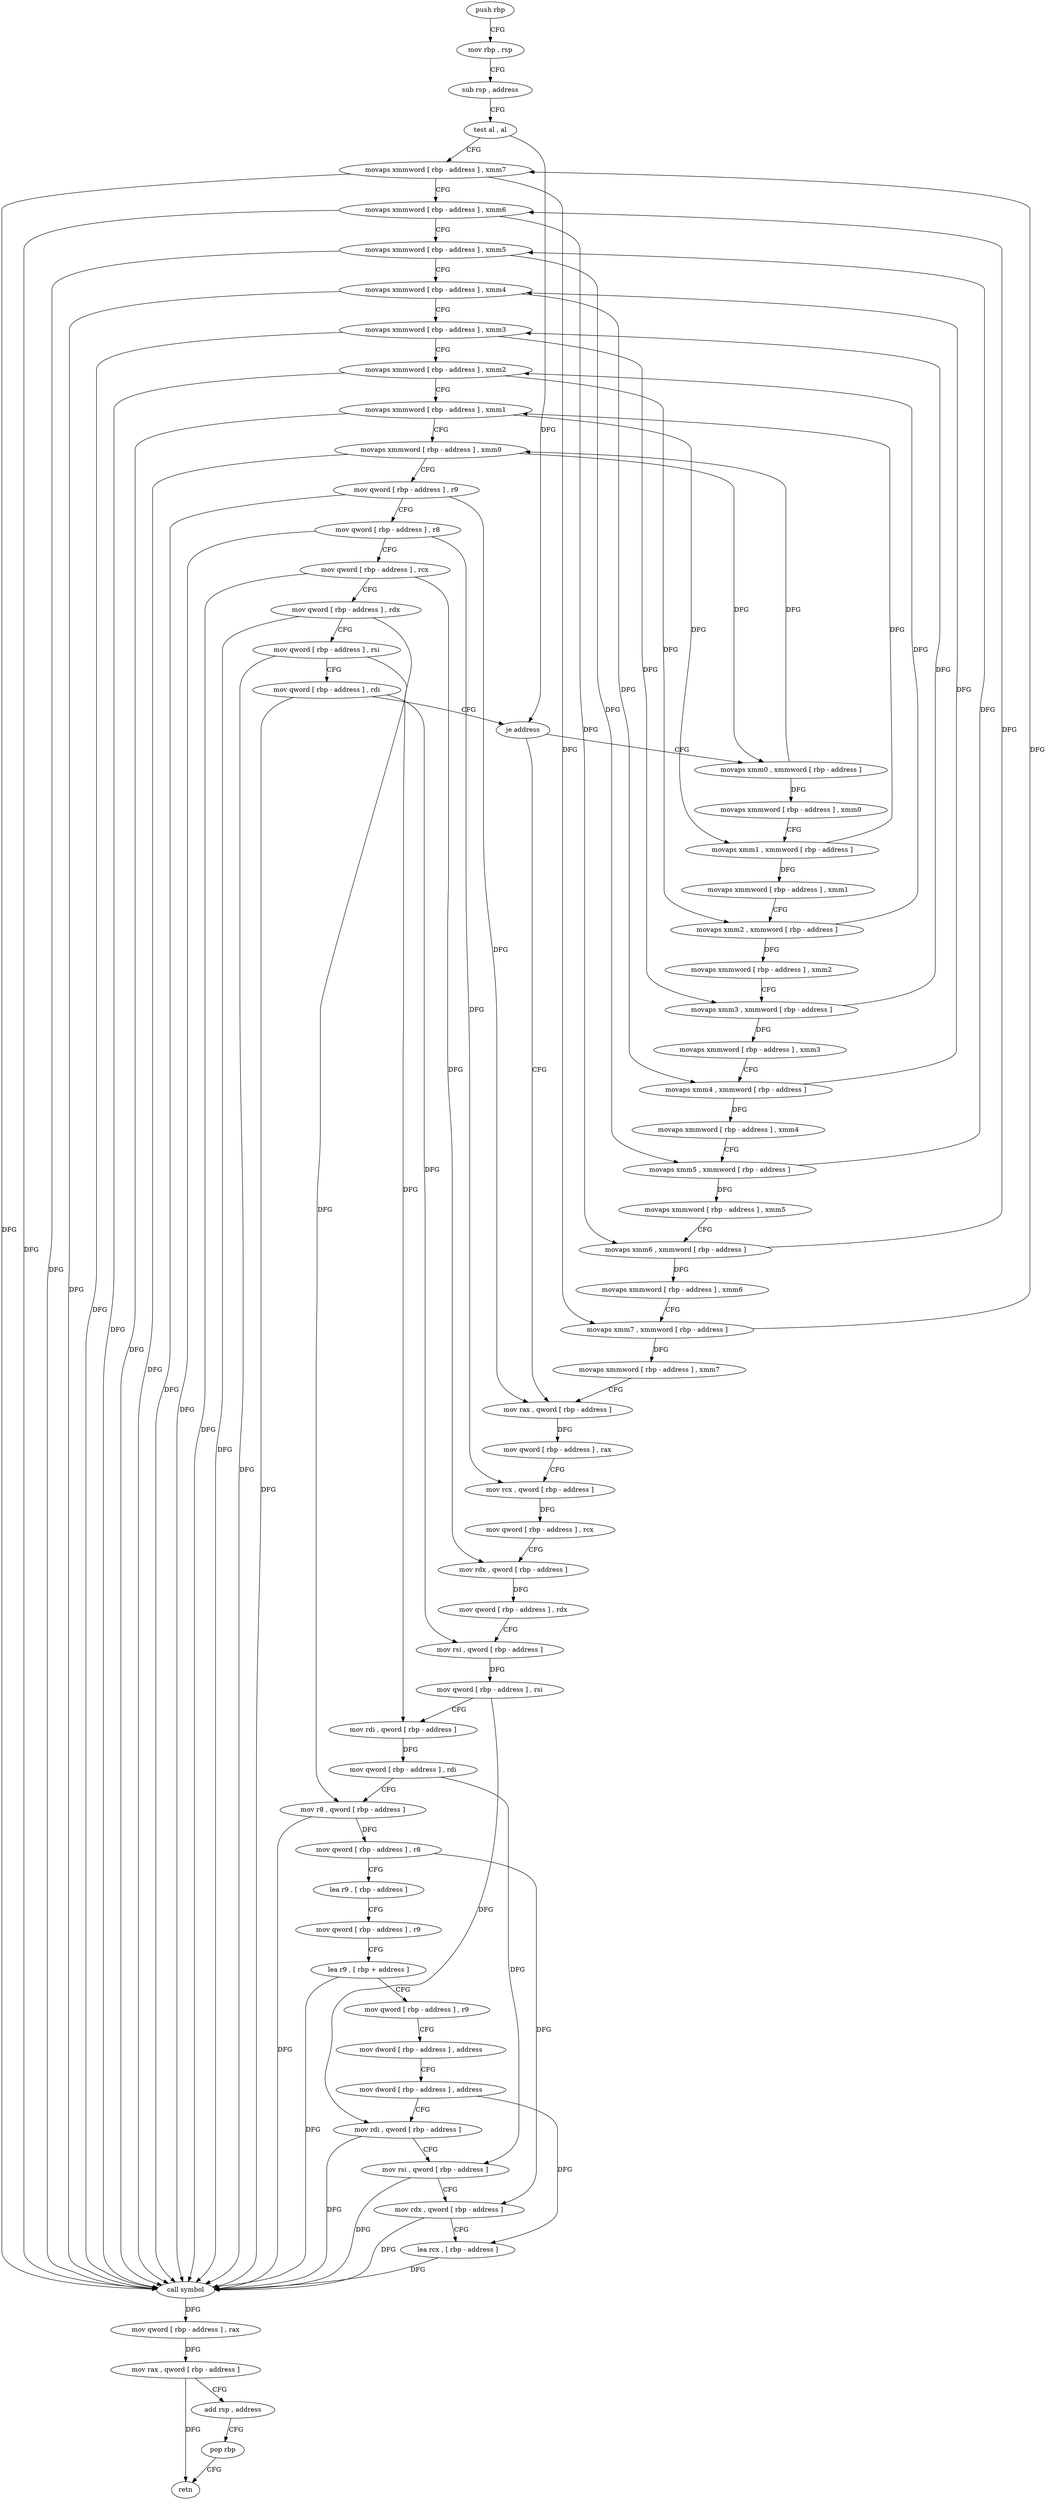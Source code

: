 digraph "func" {
"520160" [label = "push rbp" ]
"520161" [label = "mov rbp , rsp" ]
"520164" [label = "sub rsp , address" ]
"520171" [label = "test al , al" ]
"520173" [label = "movaps xmmword [ rbp - address ] , xmm7" ]
"520180" [label = "movaps xmmword [ rbp - address ] , xmm6" ]
"520187" [label = "movaps xmmword [ rbp - address ] , xmm5" ]
"520194" [label = "movaps xmmword [ rbp - address ] , xmm4" ]
"520201" [label = "movaps xmmword [ rbp - address ] , xmm3" ]
"520208" [label = "movaps xmmword [ rbp - address ] , xmm2" ]
"520215" [label = "movaps xmmword [ rbp - address ] , xmm1" ]
"520222" [label = "movaps xmmword [ rbp - address ] , xmm0" ]
"520229" [label = "mov qword [ rbp - address ] , r9" ]
"520236" [label = "mov qword [ rbp - address ] , r8" ]
"520243" [label = "mov qword [ rbp - address ] , rcx" ]
"520250" [label = "mov qword [ rbp - address ] , rdx" ]
"520257" [label = "mov qword [ rbp - address ] , rsi" ]
"520264" [label = "mov qword [ rbp - address ] , rdi" ]
"520271" [label = "je address" ]
"520377" [label = "mov rax , qword [ rbp - address ]" ]
"520277" [label = "movaps xmm0 , xmmword [ rbp - address ]" ]
"520384" [label = "mov qword [ rbp - address ] , rax" ]
"520391" [label = "mov rcx , qword [ rbp - address ]" ]
"520398" [label = "mov qword [ rbp - address ] , rcx" ]
"520405" [label = "mov rdx , qword [ rbp - address ]" ]
"520412" [label = "mov qword [ rbp - address ] , rdx" ]
"520419" [label = "mov rsi , qword [ rbp - address ]" ]
"520426" [label = "mov qword [ rbp - address ] , rsi" ]
"520430" [label = "mov rdi , qword [ rbp - address ]" ]
"520437" [label = "mov qword [ rbp - address ] , rdi" ]
"520441" [label = "mov r8 , qword [ rbp - address ]" ]
"520448" [label = "mov qword [ rbp - address ] , r8" ]
"520452" [label = "lea r9 , [ rbp - address ]" ]
"520459" [label = "mov qword [ rbp - address ] , r9" ]
"520463" [label = "lea r9 , [ rbp + address ]" ]
"520467" [label = "mov qword [ rbp - address ] , r9" ]
"520471" [label = "mov dword [ rbp - address ] , address" ]
"520478" [label = "mov dword [ rbp - address ] , address" ]
"520485" [label = "mov rdi , qword [ rbp - address ]" ]
"520489" [label = "mov rsi , qword [ rbp - address ]" ]
"520493" [label = "mov rdx , qword [ rbp - address ]" ]
"520497" [label = "lea rcx , [ rbp - address ]" ]
"520501" [label = "call symbol" ]
"520506" [label = "mov qword [ rbp - address ] , rax" ]
"520510" [label = "mov rax , qword [ rbp - address ]" ]
"520514" [label = "add rsp , address" ]
"520521" [label = "pop rbp" ]
"520522" [label = "retn" ]
"520284" [label = "movaps xmmword [ rbp - address ] , xmm0" ]
"520291" [label = "movaps xmm1 , xmmword [ rbp - address ]" ]
"520298" [label = "movaps xmmword [ rbp - address ] , xmm1" ]
"520305" [label = "movaps xmm2 , xmmword [ rbp - address ]" ]
"520312" [label = "movaps xmmword [ rbp - address ] , xmm2" ]
"520319" [label = "movaps xmm3 , xmmword [ rbp - address ]" ]
"520326" [label = "movaps xmmword [ rbp - address ] , xmm3" ]
"520333" [label = "movaps xmm4 , xmmword [ rbp - address ]" ]
"520340" [label = "movaps xmmword [ rbp - address ] , xmm4" ]
"520344" [label = "movaps xmm5 , xmmword [ rbp - address ]" ]
"520351" [label = "movaps xmmword [ rbp - address ] , xmm5" ]
"520355" [label = "movaps xmm6 , xmmword [ rbp - address ]" ]
"520362" [label = "movaps xmmword [ rbp - address ] , xmm6" ]
"520366" [label = "movaps xmm7 , xmmword [ rbp - address ]" ]
"520373" [label = "movaps xmmword [ rbp - address ] , xmm7" ]
"520160" -> "520161" [ label = "CFG" ]
"520161" -> "520164" [ label = "CFG" ]
"520164" -> "520171" [ label = "CFG" ]
"520171" -> "520173" [ label = "CFG" ]
"520171" -> "520271" [ label = "DFG" ]
"520173" -> "520180" [ label = "CFG" ]
"520173" -> "520501" [ label = "DFG" ]
"520173" -> "520366" [ label = "DFG" ]
"520180" -> "520187" [ label = "CFG" ]
"520180" -> "520501" [ label = "DFG" ]
"520180" -> "520355" [ label = "DFG" ]
"520187" -> "520194" [ label = "CFG" ]
"520187" -> "520501" [ label = "DFG" ]
"520187" -> "520344" [ label = "DFG" ]
"520194" -> "520201" [ label = "CFG" ]
"520194" -> "520501" [ label = "DFG" ]
"520194" -> "520333" [ label = "DFG" ]
"520201" -> "520208" [ label = "CFG" ]
"520201" -> "520501" [ label = "DFG" ]
"520201" -> "520319" [ label = "DFG" ]
"520208" -> "520215" [ label = "CFG" ]
"520208" -> "520501" [ label = "DFG" ]
"520208" -> "520305" [ label = "DFG" ]
"520215" -> "520222" [ label = "CFG" ]
"520215" -> "520501" [ label = "DFG" ]
"520215" -> "520291" [ label = "DFG" ]
"520222" -> "520229" [ label = "CFG" ]
"520222" -> "520501" [ label = "DFG" ]
"520222" -> "520277" [ label = "DFG" ]
"520229" -> "520236" [ label = "CFG" ]
"520229" -> "520377" [ label = "DFG" ]
"520229" -> "520501" [ label = "DFG" ]
"520236" -> "520243" [ label = "CFG" ]
"520236" -> "520391" [ label = "DFG" ]
"520236" -> "520501" [ label = "DFG" ]
"520243" -> "520250" [ label = "CFG" ]
"520243" -> "520405" [ label = "DFG" ]
"520243" -> "520501" [ label = "DFG" ]
"520250" -> "520257" [ label = "CFG" ]
"520250" -> "520441" [ label = "DFG" ]
"520250" -> "520501" [ label = "DFG" ]
"520257" -> "520264" [ label = "CFG" ]
"520257" -> "520430" [ label = "DFG" ]
"520257" -> "520501" [ label = "DFG" ]
"520264" -> "520271" [ label = "CFG" ]
"520264" -> "520419" [ label = "DFG" ]
"520264" -> "520501" [ label = "DFG" ]
"520271" -> "520377" [ label = "CFG" ]
"520271" -> "520277" [ label = "CFG" ]
"520377" -> "520384" [ label = "DFG" ]
"520277" -> "520284" [ label = "DFG" ]
"520277" -> "520222" [ label = "DFG" ]
"520384" -> "520391" [ label = "CFG" ]
"520391" -> "520398" [ label = "DFG" ]
"520398" -> "520405" [ label = "CFG" ]
"520405" -> "520412" [ label = "DFG" ]
"520412" -> "520419" [ label = "CFG" ]
"520419" -> "520426" [ label = "DFG" ]
"520426" -> "520430" [ label = "CFG" ]
"520426" -> "520485" [ label = "DFG" ]
"520430" -> "520437" [ label = "DFG" ]
"520437" -> "520441" [ label = "CFG" ]
"520437" -> "520489" [ label = "DFG" ]
"520441" -> "520448" [ label = "DFG" ]
"520441" -> "520501" [ label = "DFG" ]
"520448" -> "520452" [ label = "CFG" ]
"520448" -> "520493" [ label = "DFG" ]
"520452" -> "520459" [ label = "CFG" ]
"520459" -> "520463" [ label = "CFG" ]
"520463" -> "520467" [ label = "CFG" ]
"520463" -> "520501" [ label = "DFG" ]
"520467" -> "520471" [ label = "CFG" ]
"520471" -> "520478" [ label = "CFG" ]
"520478" -> "520485" [ label = "CFG" ]
"520478" -> "520497" [ label = "DFG" ]
"520485" -> "520489" [ label = "CFG" ]
"520485" -> "520501" [ label = "DFG" ]
"520489" -> "520493" [ label = "CFG" ]
"520489" -> "520501" [ label = "DFG" ]
"520493" -> "520497" [ label = "CFG" ]
"520493" -> "520501" [ label = "DFG" ]
"520497" -> "520501" [ label = "DFG" ]
"520501" -> "520506" [ label = "DFG" ]
"520506" -> "520510" [ label = "DFG" ]
"520510" -> "520514" [ label = "CFG" ]
"520510" -> "520522" [ label = "DFG" ]
"520514" -> "520521" [ label = "CFG" ]
"520521" -> "520522" [ label = "CFG" ]
"520284" -> "520291" [ label = "CFG" ]
"520291" -> "520298" [ label = "DFG" ]
"520291" -> "520215" [ label = "DFG" ]
"520298" -> "520305" [ label = "CFG" ]
"520305" -> "520312" [ label = "DFG" ]
"520305" -> "520208" [ label = "DFG" ]
"520312" -> "520319" [ label = "CFG" ]
"520319" -> "520326" [ label = "DFG" ]
"520319" -> "520201" [ label = "DFG" ]
"520326" -> "520333" [ label = "CFG" ]
"520333" -> "520340" [ label = "DFG" ]
"520333" -> "520194" [ label = "DFG" ]
"520340" -> "520344" [ label = "CFG" ]
"520344" -> "520351" [ label = "DFG" ]
"520344" -> "520187" [ label = "DFG" ]
"520351" -> "520355" [ label = "CFG" ]
"520355" -> "520362" [ label = "DFG" ]
"520355" -> "520180" [ label = "DFG" ]
"520362" -> "520366" [ label = "CFG" ]
"520366" -> "520373" [ label = "DFG" ]
"520366" -> "520173" [ label = "DFG" ]
"520373" -> "520377" [ label = "CFG" ]
}
